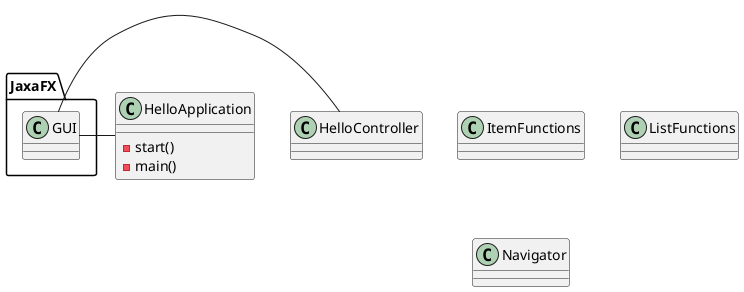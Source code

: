 /*
 *  UCF COP3330 Fall 2021 Assignment 4 Solution
 *  Copyright 2021 Rafael Alvarez-Romero
 */

@startuml
'https://plantuml.com/sequence-diagram

class HelloApplication{
-start()
-main()
}

class HelloController{

}

class ItemFunctions{
}

class ListFunctions{
}

class Navigator{
}

JaxaFX.GUI = HelloApplication
JaxaFX.GUI = HelloController

@enduml